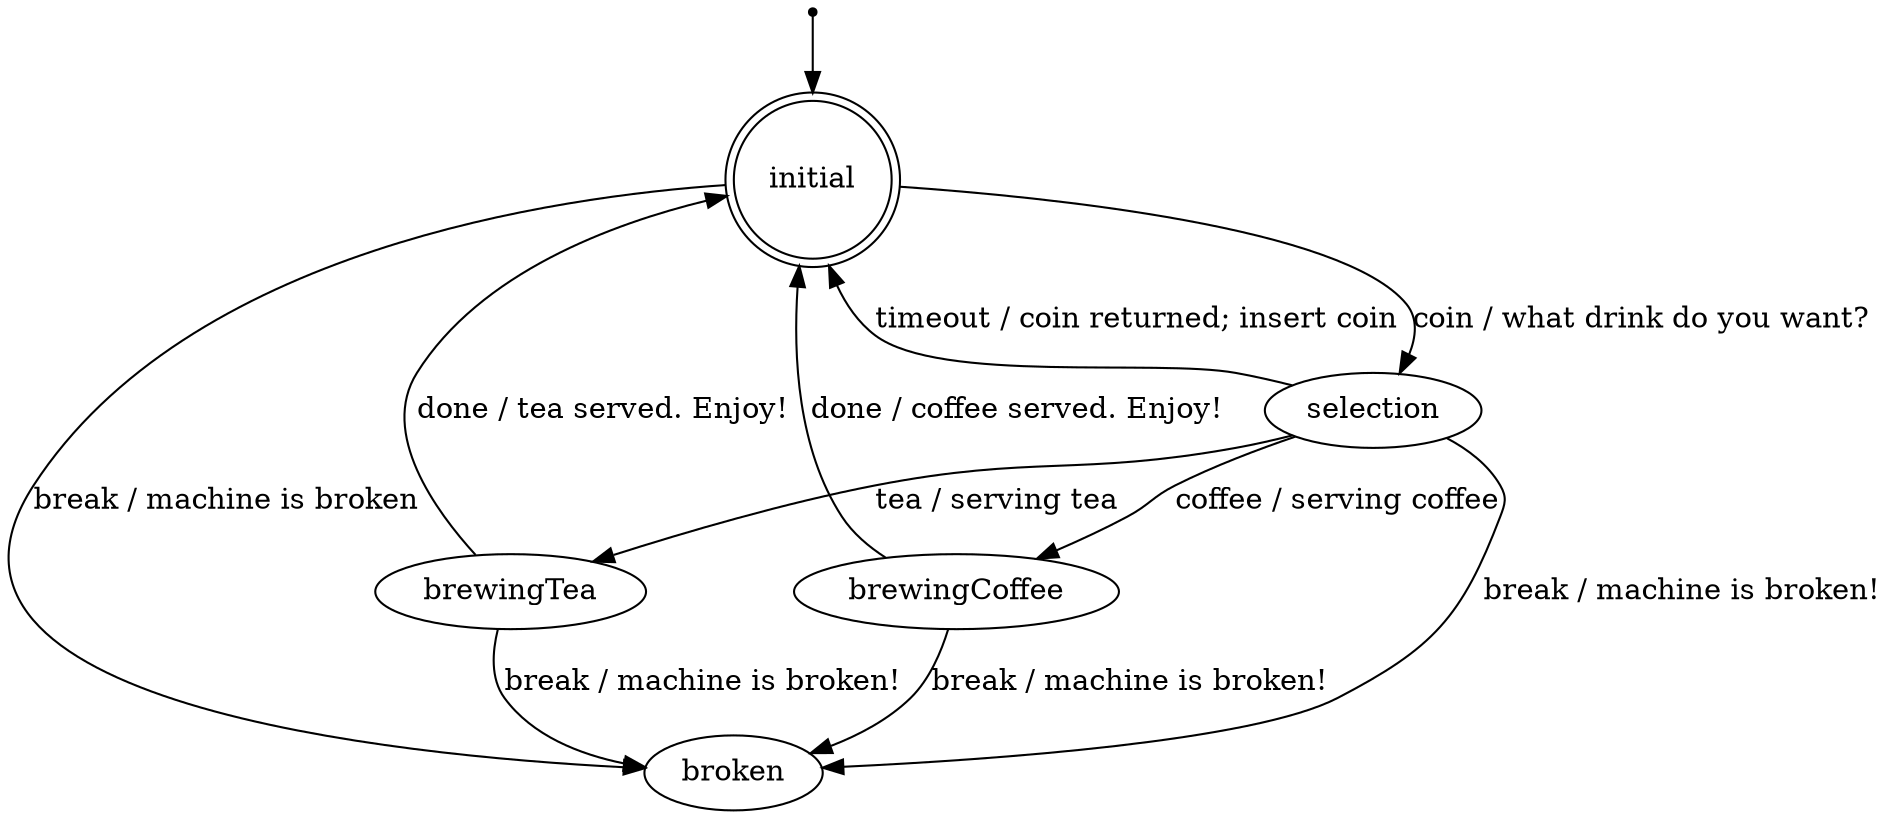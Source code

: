 digraph "CoffeeMachine" {
  _init -> "initial";
  "initial" -> "selection"
      [label="coin / what drink do you want?"];
  "initial" -> "broken"
      [label="break / machine is broken"];
  "selection" -> "brewingTea"
      [label="tea / serving tea"];
  "selection" -> "brewingCoffee"
      [label="coffee / serving coffee"];
  "selection" -> "initial"
      [label="timeout / coin returned; insert coin"];
  "selection" -> "broken"
      [label="break / machine is broken!"];
  "brewingCoffee" -> "initial"
      [label="done / coffee served. Enjoy!"];
  "brewingCoffee" -> "broken"
      [label="break / machine is broken!"];
  "brewingTea" -> "initial"
      [label="done / tea served. Enjoy!"];
  "brewingTea" -> "broken"
      [label="break / machine is broken!"];

  initial [shape=doublecircle];
  _init [shape=point];
}
